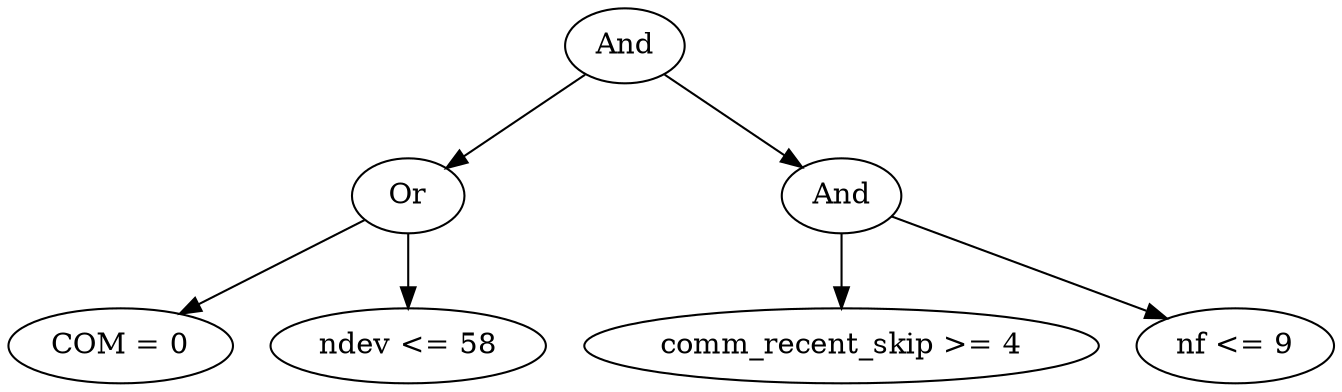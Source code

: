 digraph G {
	graph [bb="0,0,529.49,180",
		dpi=78
	];
	node [label="\N"];
	1	 [height=0.5,
		label=And,
		pos="248.15,162",
		width=0.75];
	2	 [height=0.5,
		label=Or,
		pos="163.15,90",
		width=0.75];
	1 -> 2	 [pos="e,179.48,104.46 231.76,147.5 219.17,137.14 201.61,122.67 187.4,110.97"];
	3	 [height=0.5,
		label=And,
		pos="334.15,90",
		width=0.75];
	1 -> 3	 [pos="e,317.62,104.46 264.73,147.5 277.46,137.14 295.23,122.67 309.61,110.97"];
	4	 [height=0.5,
		label="COM = 0",
		pos="46.146,18",
		width=1.2818];
	2 -> 4	 [pos="e,70.254,33.424 143.56,77.284 126,66.774 99.861,51.137 79.082,38.705"];
	5	 [height=0.5,
		label="ndev <= 58",
		pos="163.15,18",
		width=1.4624];
	2 -> 5	 [pos="e,163.15,36.104 163.15,71.697 163.15,63.983 163.15,54.712 163.15,46.112"];
	6	 [height=0.5,
		label="comm_recent_skip >= 4",
		pos="334.15,18",
		width=2.7984];
	3 -> 6	 [pos="e,334.15,36.104 334.15,71.697 334.15,63.983 334.15,54.712 334.15,46.112"];
	7	 [height=0.5,
		label="nf <= 9",
		pos="491.15,18",
		width=1.0652];
	3 -> 7	 [pos="e,464.25,30.994 355.98,79.267 381.52,67.877 424.21,48.844 454.78,35.213"];
}

